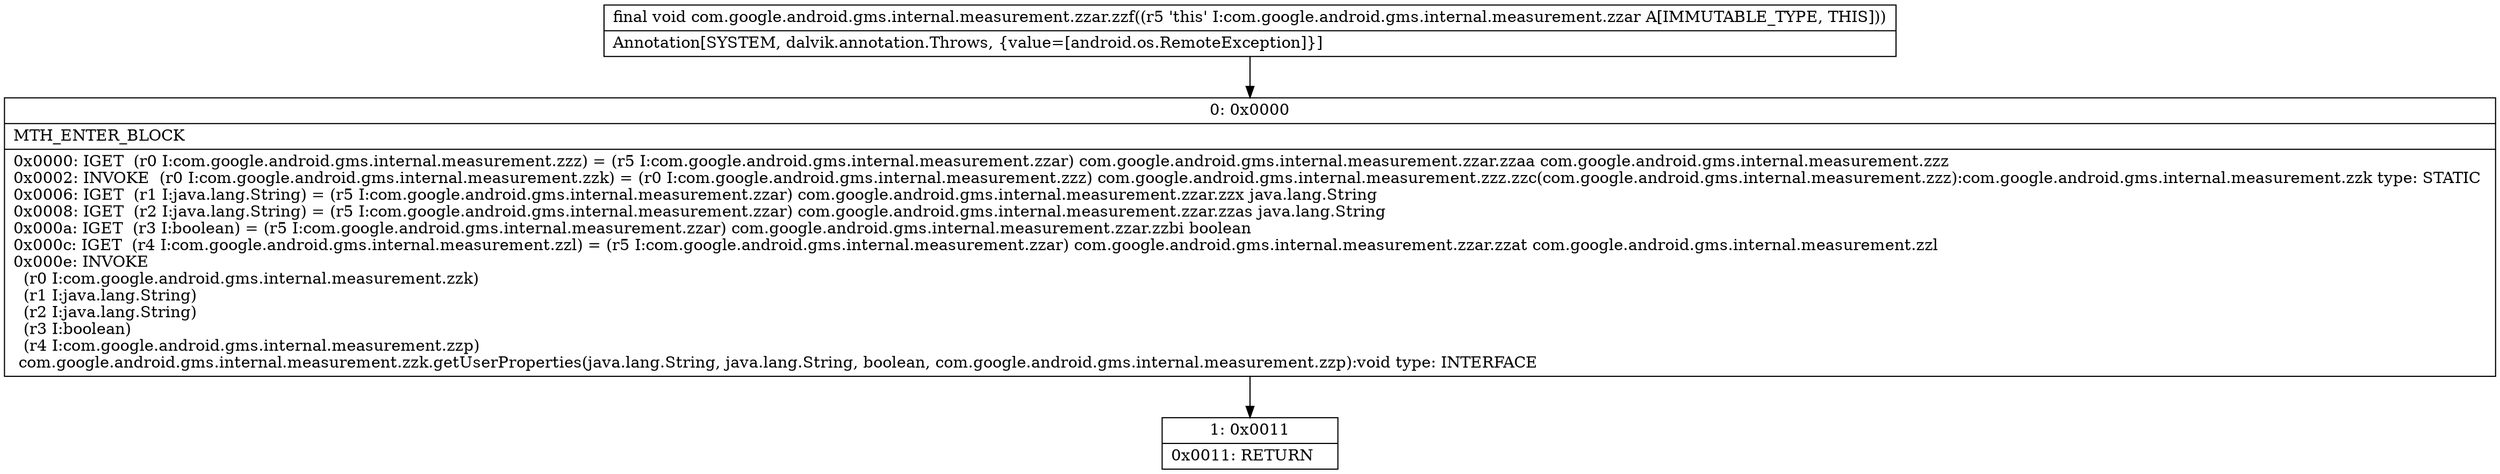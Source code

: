 digraph "CFG forcom.google.android.gms.internal.measurement.zzar.zzf()V" {
Node_0 [shape=record,label="{0\:\ 0x0000|MTH_ENTER_BLOCK\l|0x0000: IGET  (r0 I:com.google.android.gms.internal.measurement.zzz) = (r5 I:com.google.android.gms.internal.measurement.zzar) com.google.android.gms.internal.measurement.zzar.zzaa com.google.android.gms.internal.measurement.zzz \l0x0002: INVOKE  (r0 I:com.google.android.gms.internal.measurement.zzk) = (r0 I:com.google.android.gms.internal.measurement.zzz) com.google.android.gms.internal.measurement.zzz.zzc(com.google.android.gms.internal.measurement.zzz):com.google.android.gms.internal.measurement.zzk type: STATIC \l0x0006: IGET  (r1 I:java.lang.String) = (r5 I:com.google.android.gms.internal.measurement.zzar) com.google.android.gms.internal.measurement.zzar.zzx java.lang.String \l0x0008: IGET  (r2 I:java.lang.String) = (r5 I:com.google.android.gms.internal.measurement.zzar) com.google.android.gms.internal.measurement.zzar.zzas java.lang.String \l0x000a: IGET  (r3 I:boolean) = (r5 I:com.google.android.gms.internal.measurement.zzar) com.google.android.gms.internal.measurement.zzar.zzbi boolean \l0x000c: IGET  (r4 I:com.google.android.gms.internal.measurement.zzl) = (r5 I:com.google.android.gms.internal.measurement.zzar) com.google.android.gms.internal.measurement.zzar.zzat com.google.android.gms.internal.measurement.zzl \l0x000e: INVOKE  \l  (r0 I:com.google.android.gms.internal.measurement.zzk)\l  (r1 I:java.lang.String)\l  (r2 I:java.lang.String)\l  (r3 I:boolean)\l  (r4 I:com.google.android.gms.internal.measurement.zzp)\l com.google.android.gms.internal.measurement.zzk.getUserProperties(java.lang.String, java.lang.String, boolean, com.google.android.gms.internal.measurement.zzp):void type: INTERFACE \l}"];
Node_1 [shape=record,label="{1\:\ 0x0011|0x0011: RETURN   \l}"];
MethodNode[shape=record,label="{final void com.google.android.gms.internal.measurement.zzar.zzf((r5 'this' I:com.google.android.gms.internal.measurement.zzar A[IMMUTABLE_TYPE, THIS]))  | Annotation[SYSTEM, dalvik.annotation.Throws, \{value=[android.os.RemoteException]\}]\l}"];
MethodNode -> Node_0;
Node_0 -> Node_1;
}

